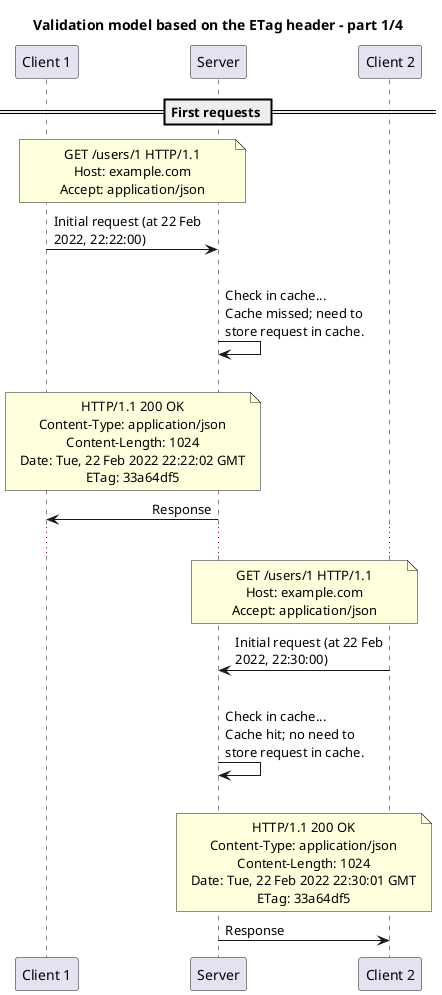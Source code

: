 @startuml validation-model-based-on-the-etag-header-part-1
skinparam boxPadding 100
skinparam maxMessageSize 150
skinparam noteTextAlignment center
skinparam sequenceMessageAlign direction
skinparam wrapWidth 250

title "Validation model based on the ETag header - part 1/4"

participant "Client 1" as client1
participant "Server" as server
participant "Client 2" as client2

== First requests ==

note over client1, server
GET /users/1 HTTP/1.1
Host: example.com
Accept: application/json
end note
client1 -> server: Initial request (at 22 Feb 2022, 22:22:00)

|||

server -> server: Check in cache...\nCache missed; need to store request in cache.

|||

note over client1, server
HTTP/1.1 200 OK
Content-Type: application/json
Content-Length: 1024
Date: Tue, 22 Feb 2022 22:22:02 GMT
ETag: 33a64df5
end note
server -> client1: Response

...

note over server, client2
GET /users/1 HTTP/1.1
Host: example.com
Accept: application/json
end note
server <- client2: Initial request (at 22 Feb 2022, 22:30:00)

|||

server -> server: Check in cache...\nCache hit; no need to store request in cache.

|||

note over server, client2
HTTP/1.1 200 OK
Content-Type: application/json
Content-Length: 1024
Date: Tue, 22 Feb 2022 22:30:01 GMT
ETag: 33a64df5
end note
server -> client2: Response

@enduml
